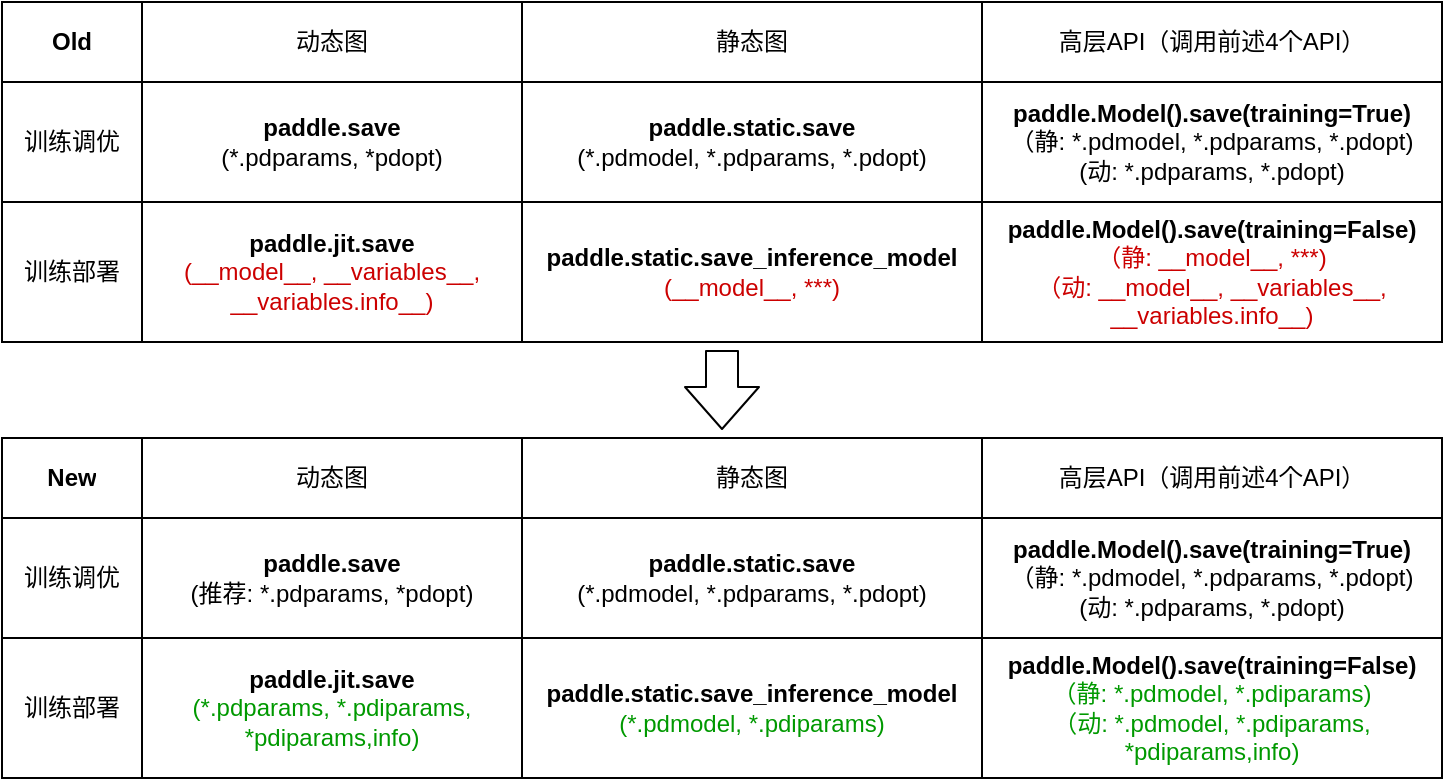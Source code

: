 <mxfile version="13.6.6" type="github" pages="2">
  <diagram id="xvaDDSzPtduDtoku5TKO" name="save-result">
    <mxGraphModel dx="946" dy="613" grid="1" gridSize="10" guides="1" tooltips="1" connect="1" arrows="1" fold="1" page="1" pageScale="1" pageWidth="827" pageHeight="1169" background="none" math="0" shadow="0">
      <root>
        <mxCell id="0" />
        <mxCell id="1" parent="0" />
        <mxCell id="YTdMOrOy_9PNuUq5TveW-58" value="" style="shape=table;html=1;whiteSpace=wrap;startSize=0;container=1;collapsible=0;childLayout=tableLayout;" vertex="1" parent="1">
          <mxGeometry x="70" y="180" width="720" height="170" as="geometry" />
        </mxCell>
        <mxCell id="YTdMOrOy_9PNuUq5TveW-59" value="" style="shape=partialRectangle;html=1;whiteSpace=wrap;collapsible=0;dropTarget=0;pointerEvents=0;fillColor=none;top=0;left=0;bottom=0;right=0;points=[[0,0.5],[1,0.5]];portConstraint=eastwest;" vertex="1" parent="YTdMOrOy_9PNuUq5TveW-58">
          <mxGeometry width="720" height="40" as="geometry" />
        </mxCell>
        <mxCell id="YTdMOrOy_9PNuUq5TveW-60" value="Old" style="shape=partialRectangle;html=1;whiteSpace=wrap;connectable=0;overflow=hidden;fillColor=none;top=0;left=0;bottom=0;right=0;fontStyle=1" vertex="1" parent="YTdMOrOy_9PNuUq5TveW-59">
          <mxGeometry width="70" height="40" as="geometry" />
        </mxCell>
        <mxCell id="YTdMOrOy_9PNuUq5TveW-61" value="动态图" style="shape=partialRectangle;html=1;whiteSpace=wrap;connectable=0;overflow=hidden;fillColor=none;top=0;left=0;bottom=0;right=0;" vertex="1" parent="YTdMOrOy_9PNuUq5TveW-59">
          <mxGeometry x="70" width="190" height="40" as="geometry" />
        </mxCell>
        <mxCell id="YTdMOrOy_9PNuUq5TveW-62" value="静态图" style="shape=partialRectangle;html=1;whiteSpace=wrap;connectable=0;overflow=hidden;fillColor=none;top=0;left=0;bottom=0;right=0;" vertex="1" parent="YTdMOrOy_9PNuUq5TveW-59">
          <mxGeometry x="260" width="230" height="40" as="geometry" />
        </mxCell>
        <mxCell id="YTdMOrOy_9PNuUq5TveW-63" value="高层API（调用前述4个API）" style="shape=partialRectangle;html=1;whiteSpace=wrap;connectable=0;overflow=hidden;fillColor=none;top=0;left=0;bottom=0;right=0;" vertex="1" parent="YTdMOrOy_9PNuUq5TveW-59">
          <mxGeometry x="490" width="230" height="40" as="geometry" />
        </mxCell>
        <mxCell id="YTdMOrOy_9PNuUq5TveW-64" value="" style="shape=partialRectangle;html=1;whiteSpace=wrap;collapsible=0;dropTarget=0;pointerEvents=0;fillColor=none;top=0;left=0;bottom=0;right=0;points=[[0,0.5],[1,0.5]];portConstraint=eastwest;" vertex="1" parent="YTdMOrOy_9PNuUq5TveW-58">
          <mxGeometry y="40" width="720" height="60" as="geometry" />
        </mxCell>
        <mxCell id="YTdMOrOy_9PNuUq5TveW-65" value="训练调优" style="shape=partialRectangle;html=1;whiteSpace=wrap;connectable=0;overflow=hidden;fillColor=none;top=0;left=0;bottom=0;right=0;" vertex="1" parent="YTdMOrOy_9PNuUq5TveW-64">
          <mxGeometry width="70" height="60" as="geometry" />
        </mxCell>
        <mxCell id="YTdMOrOy_9PNuUq5TveW-66" value="&lt;b&gt;paddle.save&lt;/b&gt;&lt;br&gt;(*.pdparams, *pdopt)" style="shape=partialRectangle;html=1;whiteSpace=wrap;connectable=0;overflow=hidden;fillColor=none;top=0;left=0;bottom=0;right=0;" vertex="1" parent="YTdMOrOy_9PNuUq5TveW-64">
          <mxGeometry x="70" width="190" height="60" as="geometry" />
        </mxCell>
        <mxCell id="YTdMOrOy_9PNuUq5TveW-67" value="&lt;b&gt;paddle.static.save&lt;/b&gt;&lt;br&gt;(*.pdmodel, *.pdparams, *.pdopt)" style="shape=partialRectangle;html=1;whiteSpace=wrap;connectable=0;overflow=hidden;fillColor=none;top=0;left=0;bottom=0;right=0;" vertex="1" parent="YTdMOrOy_9PNuUq5TveW-64">
          <mxGeometry x="260" width="230" height="60" as="geometry" />
        </mxCell>
        <mxCell id="YTdMOrOy_9PNuUq5TveW-68" value="&lt;b&gt;paddle.Model().save(training=True)&lt;br&gt;&lt;/b&gt;（静: *.pdmodel, *.pdparams, *.pdopt)&lt;br&gt;(动: *.pdparams, *.pdopt)" style="shape=partialRectangle;html=1;whiteSpace=wrap;connectable=0;overflow=hidden;fillColor=none;top=0;left=0;bottom=0;right=0;" vertex="1" parent="YTdMOrOy_9PNuUq5TveW-64">
          <mxGeometry x="490" width="230" height="60" as="geometry" />
        </mxCell>
        <mxCell id="YTdMOrOy_9PNuUq5TveW-69" value="" style="shape=partialRectangle;html=1;whiteSpace=wrap;collapsible=0;dropTarget=0;pointerEvents=0;fillColor=none;top=0;left=0;bottom=0;right=0;points=[[0,0.5],[1,0.5]];portConstraint=eastwest;" vertex="1" parent="YTdMOrOy_9PNuUq5TveW-58">
          <mxGeometry y="100" width="720" height="70" as="geometry" />
        </mxCell>
        <mxCell id="YTdMOrOy_9PNuUq5TveW-70" value="训练部署" style="shape=partialRectangle;html=1;whiteSpace=wrap;connectable=0;overflow=hidden;fillColor=none;top=0;left=0;bottom=0;right=0;" vertex="1" parent="YTdMOrOy_9PNuUq5TveW-69">
          <mxGeometry width="70" height="70" as="geometry" />
        </mxCell>
        <mxCell id="YTdMOrOy_9PNuUq5TveW-71" value="&lt;b&gt;paddle.jit.save&lt;/b&gt;&lt;br&gt;&lt;font color=&quot;#cc0000&quot;&gt;(__model__, __variables__, __variables.info__)&lt;/font&gt;" style="shape=partialRectangle;html=1;whiteSpace=wrap;connectable=0;overflow=hidden;fillColor=none;top=0;left=0;bottom=0;right=0;" vertex="1" parent="YTdMOrOy_9PNuUq5TveW-69">
          <mxGeometry x="70" width="190" height="70" as="geometry" />
        </mxCell>
        <mxCell id="YTdMOrOy_9PNuUq5TveW-72" value="&lt;b&gt;paddle.static.save_inference_model&lt;/b&gt;&lt;br&gt;&lt;font color=&quot;#cc0000&quot;&gt;(__model__, ***)&lt;/font&gt;" style="shape=partialRectangle;html=1;whiteSpace=wrap;connectable=0;overflow=hidden;fillColor=none;top=0;left=0;bottom=0;right=0;" vertex="1" parent="YTdMOrOy_9PNuUq5TveW-69">
          <mxGeometry x="260" width="230" height="70" as="geometry" />
        </mxCell>
        <mxCell id="YTdMOrOy_9PNuUq5TveW-73" value="&lt;b&gt;paddle.Model().save(training=False)&lt;/b&gt;&lt;br&gt;&lt;font color=&quot;#cc0000&quot;&gt;（静: __model__, ***)&lt;br&gt;（动: __model__, __variables__, __variables.info__)&lt;/font&gt;" style="shape=partialRectangle;html=1;whiteSpace=wrap;connectable=0;overflow=hidden;fillColor=none;top=0;left=0;bottom=0;right=0;" vertex="1" parent="YTdMOrOy_9PNuUq5TveW-69">
          <mxGeometry x="490" width="230" height="70" as="geometry" />
        </mxCell>
        <mxCell id="YTdMOrOy_9PNuUq5TveW-74" value="" style="shape=flexArrow;endArrow=classic;html=1;width=16;endSize=6.67;" edge="1" parent="1">
          <mxGeometry width="50" height="50" relative="1" as="geometry">
            <mxPoint x="430" y="354" as="sourcePoint" />
            <mxPoint x="430" y="394" as="targetPoint" />
          </mxGeometry>
        </mxCell>
        <mxCell id="YTdMOrOy_9PNuUq5TveW-41" value="" style="shape=table;html=1;whiteSpace=wrap;startSize=0;container=1;collapsible=0;childLayout=tableLayout;" vertex="1" parent="1">
          <mxGeometry x="70" y="398" width="720" height="170" as="geometry" />
        </mxCell>
        <mxCell id="YTdMOrOy_9PNuUq5TveW-42" value="" style="shape=partialRectangle;html=1;whiteSpace=wrap;collapsible=0;dropTarget=0;pointerEvents=0;fillColor=none;top=0;left=0;bottom=0;right=0;points=[[0,0.5],[1,0.5]];portConstraint=eastwest;" vertex="1" parent="YTdMOrOy_9PNuUq5TveW-41">
          <mxGeometry width="720" height="40" as="geometry" />
        </mxCell>
        <mxCell id="YTdMOrOy_9PNuUq5TveW-43" value="New" style="shape=partialRectangle;html=1;whiteSpace=wrap;connectable=0;overflow=hidden;fillColor=none;top=0;left=0;bottom=0;right=0;fontStyle=1" vertex="1" parent="YTdMOrOy_9PNuUq5TveW-42">
          <mxGeometry width="70" height="40" as="geometry" />
        </mxCell>
        <mxCell id="YTdMOrOy_9PNuUq5TveW-44" value="动态图" style="shape=partialRectangle;html=1;whiteSpace=wrap;connectable=0;overflow=hidden;fillColor=none;top=0;left=0;bottom=0;right=0;" vertex="1" parent="YTdMOrOy_9PNuUq5TveW-42">
          <mxGeometry x="70" width="190" height="40" as="geometry" />
        </mxCell>
        <mxCell id="YTdMOrOy_9PNuUq5TveW-45" value="静态图" style="shape=partialRectangle;html=1;whiteSpace=wrap;connectable=0;overflow=hidden;fillColor=none;top=0;left=0;bottom=0;right=0;" vertex="1" parent="YTdMOrOy_9PNuUq5TveW-42">
          <mxGeometry x="260" width="230" height="40" as="geometry" />
        </mxCell>
        <mxCell id="YTdMOrOy_9PNuUq5TveW-46" value="高层API（调用前述4个API）" style="shape=partialRectangle;html=1;whiteSpace=wrap;connectable=0;overflow=hidden;fillColor=none;top=0;left=0;bottom=0;right=0;" vertex="1" parent="YTdMOrOy_9PNuUq5TveW-42">
          <mxGeometry x="490" width="230" height="40" as="geometry" />
        </mxCell>
        <mxCell id="YTdMOrOy_9PNuUq5TveW-47" value="" style="shape=partialRectangle;html=1;whiteSpace=wrap;collapsible=0;dropTarget=0;pointerEvents=0;fillColor=none;top=0;left=0;bottom=0;right=0;points=[[0,0.5],[1,0.5]];portConstraint=eastwest;" vertex="1" parent="YTdMOrOy_9PNuUq5TveW-41">
          <mxGeometry y="40" width="720" height="60" as="geometry" />
        </mxCell>
        <mxCell id="YTdMOrOy_9PNuUq5TveW-48" value="训练调优" style="shape=partialRectangle;html=1;whiteSpace=wrap;connectable=0;overflow=hidden;fillColor=none;top=0;left=0;bottom=0;right=0;" vertex="1" parent="YTdMOrOy_9PNuUq5TveW-47">
          <mxGeometry width="70" height="60" as="geometry" />
        </mxCell>
        <mxCell id="YTdMOrOy_9PNuUq5TveW-49" value="&lt;b&gt;paddle.save&lt;/b&gt;&lt;br&gt;(推荐: *.pdparams, *pdopt)" style="shape=partialRectangle;html=1;whiteSpace=wrap;connectable=0;overflow=hidden;fillColor=none;top=0;left=0;bottom=0;right=0;" vertex="1" parent="YTdMOrOy_9PNuUq5TveW-47">
          <mxGeometry x="70" width="190" height="60" as="geometry" />
        </mxCell>
        <mxCell id="YTdMOrOy_9PNuUq5TveW-50" value="&lt;b&gt;paddle.static.save&lt;/b&gt;&lt;br&gt;(*.pdmodel, *.pdparams, *.pdopt)" style="shape=partialRectangle;html=1;whiteSpace=wrap;connectable=0;overflow=hidden;fillColor=none;top=0;left=0;bottom=0;right=0;" vertex="1" parent="YTdMOrOy_9PNuUq5TveW-47">
          <mxGeometry x="260" width="230" height="60" as="geometry" />
        </mxCell>
        <mxCell id="YTdMOrOy_9PNuUq5TveW-51" value="&lt;b&gt;paddle.Model().save(training=True)&lt;/b&gt;&lt;br&gt;（静: *.pdmodel, *.pdparams, *.pdopt)&lt;br&gt;(动: *.pdparams, *.pdopt)" style="shape=partialRectangle;html=1;whiteSpace=wrap;connectable=0;overflow=hidden;fillColor=none;top=0;left=0;bottom=0;right=0;" vertex="1" parent="YTdMOrOy_9PNuUq5TveW-47">
          <mxGeometry x="490" width="230" height="60" as="geometry" />
        </mxCell>
        <mxCell id="YTdMOrOy_9PNuUq5TveW-52" value="" style="shape=partialRectangle;html=1;whiteSpace=wrap;collapsible=0;dropTarget=0;pointerEvents=0;fillColor=none;top=0;left=0;bottom=0;right=0;points=[[0,0.5],[1,0.5]];portConstraint=eastwest;" vertex="1" parent="YTdMOrOy_9PNuUq5TveW-41">
          <mxGeometry y="100" width="720" height="70" as="geometry" />
        </mxCell>
        <mxCell id="YTdMOrOy_9PNuUq5TveW-53" value="训练部署" style="shape=partialRectangle;html=1;whiteSpace=wrap;connectable=0;overflow=hidden;fillColor=none;top=0;left=0;bottom=0;right=0;" vertex="1" parent="YTdMOrOy_9PNuUq5TveW-52">
          <mxGeometry width="70" height="70" as="geometry" />
        </mxCell>
        <mxCell id="YTdMOrOy_9PNuUq5TveW-54" value="&lt;b&gt;paddle.jit.save&lt;/b&gt;&lt;br&gt;&lt;font color=&quot;#009900&quot;&gt;(*.pdparams, *.pdiparams, *pdiparams,info)&lt;/font&gt;" style="shape=partialRectangle;html=1;whiteSpace=wrap;connectable=0;overflow=hidden;fillColor=none;top=0;left=0;bottom=0;right=0;" vertex="1" parent="YTdMOrOy_9PNuUq5TveW-52">
          <mxGeometry x="70" width="190" height="70" as="geometry" />
        </mxCell>
        <mxCell id="YTdMOrOy_9PNuUq5TveW-55" value="&lt;b&gt;paddle.static.save_inference_model&lt;/b&gt;&lt;br&gt;&lt;font color=&quot;#009900&quot;&gt;(*.pdmodel, *.pdiparams)&lt;/font&gt;" style="shape=partialRectangle;html=1;whiteSpace=wrap;connectable=0;overflow=hidden;fillColor=none;top=0;left=0;bottom=0;right=0;" vertex="1" parent="YTdMOrOy_9PNuUq5TveW-52">
          <mxGeometry x="260" width="230" height="70" as="geometry" />
        </mxCell>
        <mxCell id="YTdMOrOy_9PNuUq5TveW-56" value="&lt;b&gt;paddle.Model().save(training=False)&lt;/b&gt;&lt;br&gt;&lt;font color=&quot;#009900&quot;&gt;（静: *.pdmodel, *.pdiparams)&lt;br&gt;（动: *.pdmodel, *.pdiparams, *pdiparams,info)&lt;/font&gt;" style="shape=partialRectangle;html=1;whiteSpace=wrap;connectable=0;overflow=hidden;fillColor=none;top=0;left=0;bottom=0;right=0;" vertex="1" parent="YTdMOrOy_9PNuUq5TveW-52">
          <mxGeometry x="490" width="230" height="70" as="geometry" />
        </mxCell>
      </root>
    </mxGraphModel>
  </diagram>
  <diagram id="1FsQqkTSoeEPBoj7rmE-" name="load-format">
    <mxGraphModel dx="946" dy="613" grid="1" gridSize="10" guides="1" tooltips="1" connect="1" arrows="1" fold="1" page="1" pageScale="1" pageWidth="827" pageHeight="1169" math="0" shadow="0">
      <root>
        <mxCell id="_--g6zr_8hUKSwCfKJKK-0" />
        <mxCell id="_--g6zr_8hUKSwCfKJKK-1" parent="_--g6zr_8hUKSwCfKJKK-0" />
        <mxCell id="rIjoqvmZRXCzbxlgm6ze-2" value="" style="rounded=0;whiteSpace=wrap;html=1;fillColor=none;dashed=1;" vertex="1" parent="_--g6zr_8hUKSwCfKJKK-1">
          <mxGeometry x="377.5" y="380" width="222.5" height="70" as="geometry" />
        </mxCell>
        <mxCell id="_--g6zr_8hUKSwCfKJKK-3" value="输入一个path str&lt;br&gt;（例如：mnist）" style="rounded=0;whiteSpace=wrap;html=1;" vertex="1" parent="_--g6zr_8hUKSwCfKJKK-1">
          <mxGeometry x="60" y="280" width="110" height="40" as="geometry" />
        </mxCell>
        <mxCell id="_--g6zr_8hUKSwCfKJKK-5" value="save保存得到一个结果" style="rounded=0;whiteSpace=wrap;html=1;" vertex="1" parent="_--g6zr_8hUKSwCfKJKK-1">
          <mxGeometry x="200" y="230" width="150" height="40" as="geometry" />
        </mxCell>
        <mxCell id="_--g6zr_8hUKSwCfKJKK-6" value="save保存得到多个结果" style="rounded=0;whiteSpace=wrap;html=1;" vertex="1" parent="_--g6zr_8hUKSwCfKJKK-1">
          <mxGeometry x="200" y="340" width="150" height="40" as="geometry" />
        </mxCell>
        <mxCell id="_--g6zr_8hUKSwCfKJKK-7" value="paddle.save" style="text;html=1;strokeColor=none;fillColor=none;align=center;verticalAlign=middle;whiteSpace=wrap;rounded=0;" vertex="1" parent="_--g6zr_8hUKSwCfKJKK-1">
          <mxGeometry x="364" y="240" width="120" height="20" as="geometry" />
        </mxCell>
        <mxCell id="_--g6zr_8hUKSwCfKJKK-8" value="paddle.static.save" style="text;html=1;strokeColor=none;fillColor=none;align=center;verticalAlign=middle;whiteSpace=wrap;rounded=0;" vertex="1" parent="_--g6zr_8hUKSwCfKJKK-1">
          <mxGeometry x="400" y="310" width="80" height="20" as="geometry" />
        </mxCell>
        <mxCell id="_--g6zr_8hUKSwCfKJKK-11" value="paddle.static.save_inference_model" style="text;html=1;strokeColor=none;fillColor=none;align=center;verticalAlign=middle;whiteSpace=wrap;rounded=0;" vertex="1" parent="_--g6zr_8hUKSwCfKJKK-1">
          <mxGeometry x="377.5" y="390" width="220" height="20" as="geometry" />
        </mxCell>
        <mxCell id="_--g6zr_8hUKSwCfKJKK-12" value="paddle.jit.save" style="text;html=1;strokeColor=none;fillColor=none;align=center;verticalAlign=middle;whiteSpace=wrap;rounded=0;" vertex="1" parent="_--g6zr_8hUKSwCfKJKK-1">
          <mxGeometry x="380.5" y="420" width="100" height="20" as="geometry" />
        </mxCell>
        <mxCell id="rIjoqvmZRXCzbxlgm6ze-0" value="" style="rounded=0;whiteSpace=wrap;html=1;fillColor=none;dashed=1;" vertex="1" parent="_--g6zr_8hUKSwCfKJKK-1">
          <mxGeometry x="377.5" y="230" width="93" height="40" as="geometry" />
        </mxCell>
        <mxCell id="rIjoqvmZRXCzbxlgm6ze-1" value="" style="rounded=0;whiteSpace=wrap;html=1;fillColor=none;dashed=1;" vertex="1" parent="_--g6zr_8hUKSwCfKJKK-1">
          <mxGeometry x="377.5" y="300" width="122.5" height="40" as="geometry" />
        </mxCell>
        <mxCell id="rIjoqvmZRXCzbxlgm6ze-5" value="mnist.pdparams/pdopt" style="text;html=1;strokeColor=none;fillColor=none;align=center;verticalAlign=middle;whiteSpace=wrap;rounded=0;dashed=1;" vertex="1" parent="_--g6zr_8hUKSwCfKJKK-1">
          <mxGeometry x="510" y="240" width="130" height="20" as="geometry" />
        </mxCell>
        <mxCell id="rIjoqvmZRXCzbxlgm6ze-6" value="mnist.pdmodel, mnist.pdparams, mnist.pdopt" style="text;html=1;strokeColor=none;fillColor=none;align=center;verticalAlign=middle;whiteSpace=wrap;rounded=0;dashed=1;" vertex="1" parent="_--g6zr_8hUKSwCfKJKK-1">
          <mxGeometry x="520" y="295" width="140" height="50" as="geometry" />
        </mxCell>
        <mxCell id="rIjoqvmZRXCzbxlgm6ze-8" value="mnist (dir)&lt;br&gt;&amp;nbsp; &amp;nbsp; &amp;nbsp;- __model__&lt;br&gt;&amp;nbsp; &amp;nbsp; &amp;nbsp;- 零散参数文件 | __variables__" style="text;html=1;strokeColor=none;fillColor=none;align=left;verticalAlign=middle;whiteSpace=wrap;rounded=0;dashed=1;" vertex="1" parent="_--g6zr_8hUKSwCfKJKK-1">
          <mxGeometry x="630" y="390" width="210" height="50" as="geometry" />
        </mxCell>
        <mxCell id="rIjoqvmZRXCzbxlgm6ze-11" value="" style="whiteSpace=wrap;html=1;shape=mxgraph.basic.cloud_callout;dashed=1;fillColor=none;" vertex="1" parent="_--g6zr_8hUKSwCfKJKK-1">
          <mxGeometry x="660" y="130" width="210" height="120" as="geometry" />
        </mxCell>
        <mxCell id="rIjoqvmZRXCzbxlgm6ze-12" value="&lt;meta charset=&quot;utf-8&quot;&gt;&lt;span style=&quot;color: rgb(0, 0, 0); font-family: helvetica; font-size: 12px; font-style: normal; font-weight: 400; letter-spacing: normal; text-align: center; text-indent: 0px; text-transform: none; word-spacing: 0px; background-color: rgb(248, 249, 250); display: inline; float: none;&quot;&gt;一个path与一个存储结果对应，无歧义，但是却增加了后缀引入了歧义&lt;/span&gt;" style="text;whiteSpace=wrap;html=1;" vertex="1" parent="_--g6zr_8hUKSwCfKJKK-1">
          <mxGeometry x="692" y="151" width="160" height="30" as="geometry" />
        </mxCell>
      </root>
    </mxGraphModel>
  </diagram>
</mxfile>
